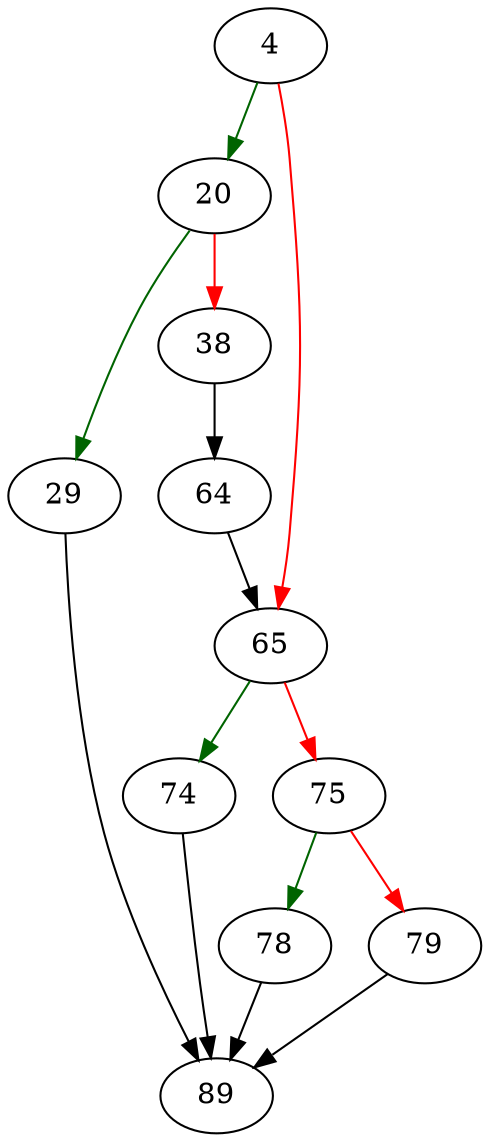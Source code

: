 strict digraph "unixRead" {
	// Node definitions.
	4 [entry=true];
	20;
	65;
	29;
	38;
	89;
	64;
	74;
	75;
	78;
	79;

	// Edge definitions.
	4 -> 20 [
		color=darkgreen
		cond=true
	];
	4 -> 65 [
		color=red
		cond=false
	];
	20 -> 29 [
		color=darkgreen
		cond=true
	];
	20 -> 38 [
		color=red
		cond=false
	];
	65 -> 74 [
		color=darkgreen
		cond=true
	];
	65 -> 75 [
		color=red
		cond=false
	];
	29 -> 89;
	38 -> 64;
	64 -> 65;
	74 -> 89;
	75 -> 78 [
		color=darkgreen
		cond=true
	];
	75 -> 79 [
		color=red
		cond=false
	];
	78 -> 89;
	79 -> 89;
}